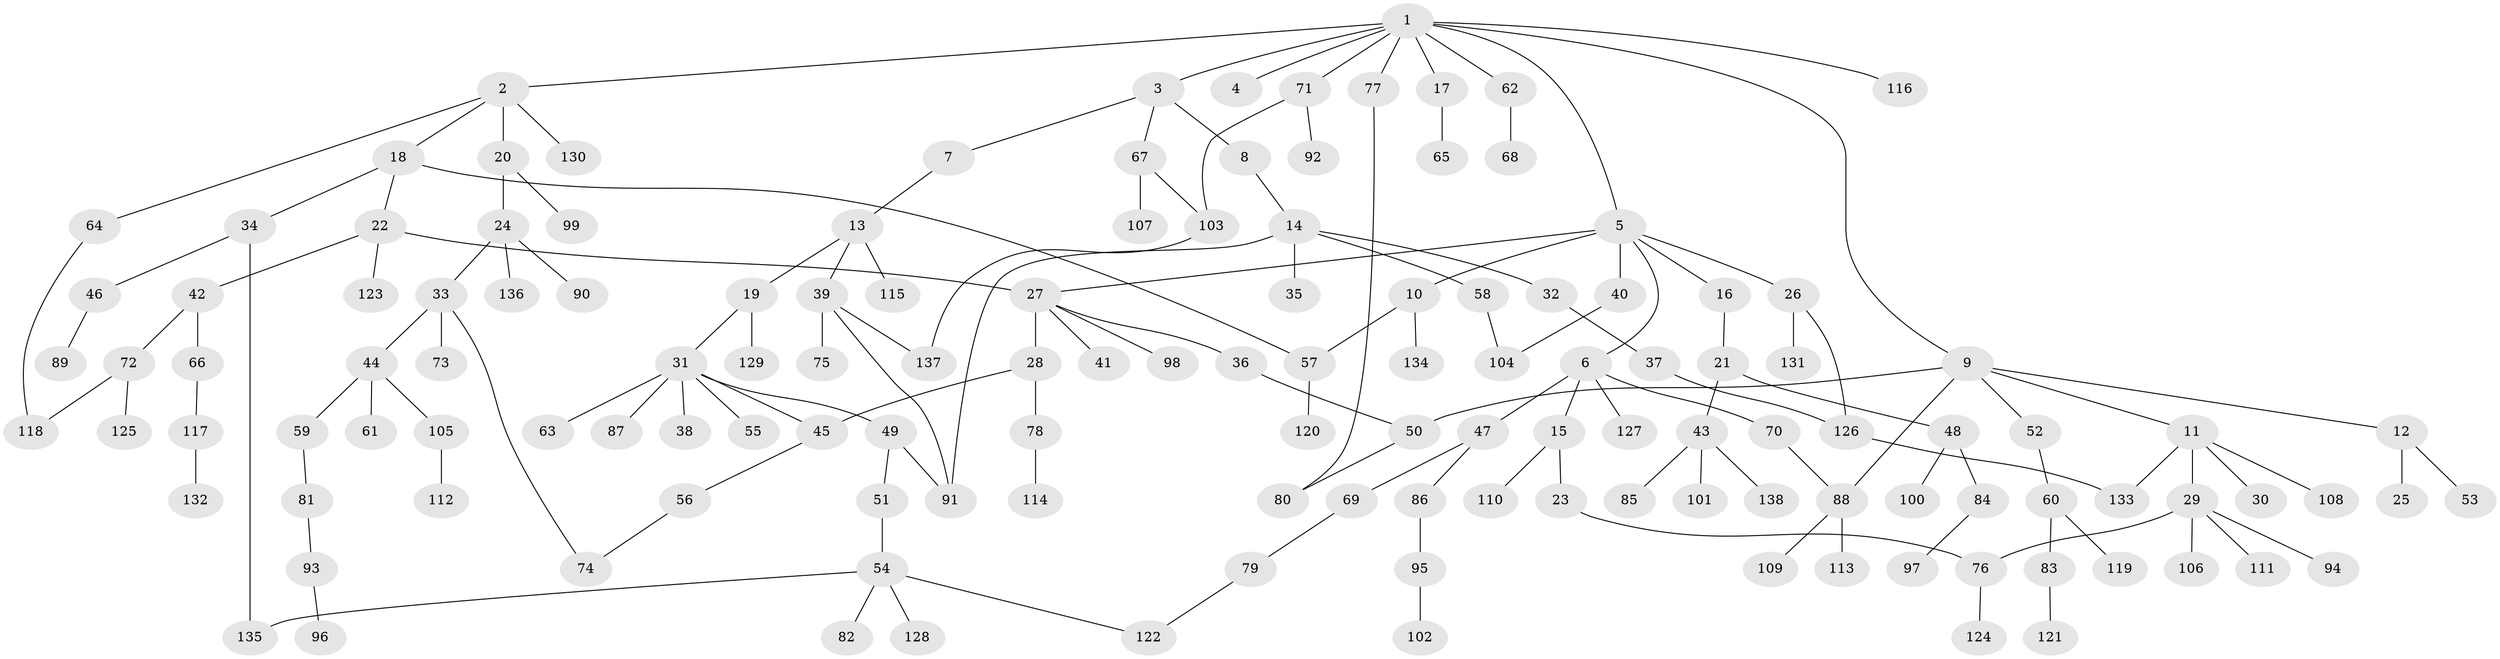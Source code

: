 // Generated by graph-tools (version 1.1) at 2025/10/02/27/25 16:10:51]
// undirected, 138 vertices, 155 edges
graph export_dot {
graph [start="1"]
  node [color=gray90,style=filled];
  1;
  2;
  3;
  4;
  5;
  6;
  7;
  8;
  9;
  10;
  11;
  12;
  13;
  14;
  15;
  16;
  17;
  18;
  19;
  20;
  21;
  22;
  23;
  24;
  25;
  26;
  27;
  28;
  29;
  30;
  31;
  32;
  33;
  34;
  35;
  36;
  37;
  38;
  39;
  40;
  41;
  42;
  43;
  44;
  45;
  46;
  47;
  48;
  49;
  50;
  51;
  52;
  53;
  54;
  55;
  56;
  57;
  58;
  59;
  60;
  61;
  62;
  63;
  64;
  65;
  66;
  67;
  68;
  69;
  70;
  71;
  72;
  73;
  74;
  75;
  76;
  77;
  78;
  79;
  80;
  81;
  82;
  83;
  84;
  85;
  86;
  87;
  88;
  89;
  90;
  91;
  92;
  93;
  94;
  95;
  96;
  97;
  98;
  99;
  100;
  101;
  102;
  103;
  104;
  105;
  106;
  107;
  108;
  109;
  110;
  111;
  112;
  113;
  114;
  115;
  116;
  117;
  118;
  119;
  120;
  121;
  122;
  123;
  124;
  125;
  126;
  127;
  128;
  129;
  130;
  131;
  132;
  133;
  134;
  135;
  136;
  137;
  138;
  1 -- 2;
  1 -- 3;
  1 -- 4;
  1 -- 5;
  1 -- 9;
  1 -- 17;
  1 -- 62;
  1 -- 71;
  1 -- 77;
  1 -- 116;
  2 -- 18;
  2 -- 20;
  2 -- 64;
  2 -- 130;
  3 -- 7;
  3 -- 8;
  3 -- 67;
  5 -- 6;
  5 -- 10;
  5 -- 16;
  5 -- 26;
  5 -- 27;
  5 -- 40;
  6 -- 15;
  6 -- 47;
  6 -- 70;
  6 -- 127;
  7 -- 13;
  8 -- 14;
  9 -- 11;
  9 -- 12;
  9 -- 52;
  9 -- 88;
  9 -- 50;
  10 -- 57;
  10 -- 134;
  11 -- 29;
  11 -- 30;
  11 -- 108;
  11 -- 133;
  12 -- 25;
  12 -- 53;
  13 -- 19;
  13 -- 39;
  13 -- 115;
  14 -- 32;
  14 -- 35;
  14 -- 58;
  14 -- 91;
  15 -- 23;
  15 -- 110;
  16 -- 21;
  17 -- 65;
  18 -- 22;
  18 -- 34;
  18 -- 57;
  19 -- 31;
  19 -- 129;
  20 -- 24;
  20 -- 99;
  21 -- 43;
  21 -- 48;
  22 -- 42;
  22 -- 123;
  22 -- 27;
  23 -- 76;
  24 -- 33;
  24 -- 90;
  24 -- 136;
  26 -- 131;
  26 -- 126;
  27 -- 28;
  27 -- 36;
  27 -- 41;
  27 -- 98;
  28 -- 45;
  28 -- 78;
  29 -- 94;
  29 -- 106;
  29 -- 111;
  29 -- 76;
  31 -- 38;
  31 -- 49;
  31 -- 55;
  31 -- 63;
  31 -- 87;
  31 -- 45;
  32 -- 37;
  33 -- 44;
  33 -- 73;
  33 -- 74;
  34 -- 46;
  34 -- 135;
  36 -- 50;
  37 -- 126;
  39 -- 75;
  39 -- 137;
  39 -- 91;
  40 -- 104;
  42 -- 66;
  42 -- 72;
  43 -- 85;
  43 -- 101;
  43 -- 138;
  44 -- 59;
  44 -- 61;
  44 -- 105;
  45 -- 56;
  46 -- 89;
  47 -- 69;
  47 -- 86;
  48 -- 84;
  48 -- 100;
  49 -- 51;
  49 -- 91;
  50 -- 80;
  51 -- 54;
  52 -- 60;
  54 -- 82;
  54 -- 122;
  54 -- 128;
  54 -- 135;
  56 -- 74;
  57 -- 120;
  58 -- 104;
  59 -- 81;
  60 -- 83;
  60 -- 119;
  62 -- 68;
  64 -- 118;
  66 -- 117;
  67 -- 107;
  67 -- 103;
  69 -- 79;
  70 -- 88;
  71 -- 92;
  71 -- 103;
  72 -- 125;
  72 -- 118;
  76 -- 124;
  77 -- 80;
  78 -- 114;
  79 -- 122;
  81 -- 93;
  83 -- 121;
  84 -- 97;
  86 -- 95;
  88 -- 109;
  88 -- 113;
  93 -- 96;
  95 -- 102;
  103 -- 137;
  105 -- 112;
  117 -- 132;
  126 -- 133;
}
